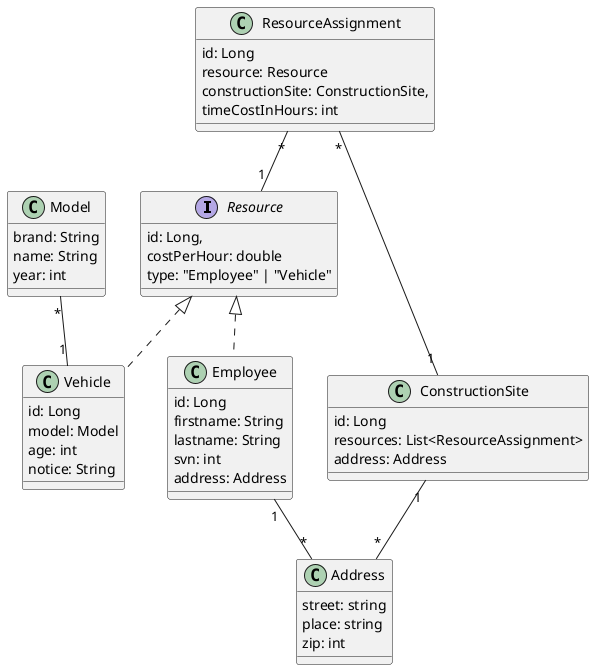 @startuml
'https://plantuml.com/class-diagram

interface Resource {
    id: Long,
    costPerHour: double
    type: "Employee" | "Vehicle"
}

class Vehicle implements Resource {
    id: Long
    model: Model
    age: int
    notice: String
}

class Employee implements Resource{
    id: Long
    firstname: String
    lastname: String
    svn: int
    address: Address
}


class Model {
    brand: String
    name: String
    year: int
}

class Address {
    street: string
    place: string
    zip: int
}

class ResourceAssignment {
    id: Long
    resource: Resource
    constructionSite: ConstructionSite,
    timeCostInHours: int
}

class ConstructionSite {
    id: Long
    resources: List<ResourceAssignment>
    address: Address
}

ResourceAssignment "*" -- "1" Resource
ResourceAssignment "*" -- "1" ConstructionSite
ConstructionSite "1" -- "*" Address
Employee "1" -- "*" Address
Model "*" -- "1" Vehicle


@enduml
